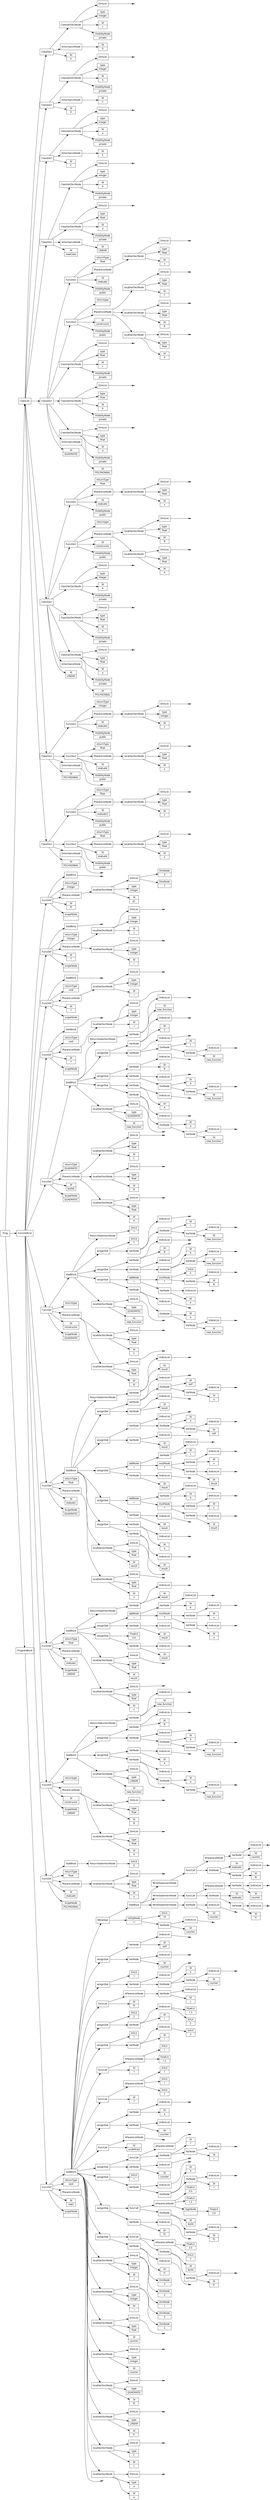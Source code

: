 digraph AST {
node [shape=record];
 node [fontname=Sans];charset="UTF-8" splines=true splines=spline rankdir =LR ordering="out"
0[label="Id|POLYNOMIAL"];
none2[shape="point"];
3[label="InheritanceNode"];
3->none2;
4[label="VisibilityNode|public"];
5[label="Id|evaluate"];
7[label="Id|x"];
8[label="type|float"];
none10[shape="point"];
11[label="DimList"];
11->none10;
12[label="localVarDeclNode"];
12->11;
12->8;
12->7;
13[label="fParamListNode"];
13->12;
14[label="returnType|float"];
15[label="FuncDecl"];
15->14;
15->13;
15->5;
15->4;
16[label="VisibilityNode|public"];
17[label="Id|evaluate2"];
19[label="Id|x"];
20[label="type|float"];
none22[shape="point"];
23[label="DimList"];
23->none22;
24[label="localVarDeclNode"];
24->23;
24->20;
24->19;
25[label="fParamListNode"];
25->24;
26[label="returnType|float"];
27[label="FuncDecl"];
27->26;
27->25;
27->17;
27->16;
28[label="ClassDecl"];
28->27;
28->15;
28->3;
28->0;
29[label="Id|POLYNOMIAL"];
none31[shape="point"];
32[label="InheritanceNode"];
32->none31;
33[label="VisibilityNode|public"];
34[label="Id|evaluate"];
36[label="Id|x"];
37[label="type|float"];
none39[shape="point"];
40[label="DimList"];
40->none39;
41[label="localVarDeclNode"];
41->40;
41->37;
41->36;
42[label="fParamListNode"];
42->41;
43[label="returnType|float"];
44[label="FuncDecl"];
44->43;
44->42;
44->34;
44->33;
45[label="VisibilityNode|public"];
46[label="Id|evaluate"];
48[label="Id|x"];
49[label="type|integer"];
none51[shape="point"];
52[label="DimList"];
52->none51;
53[label="localVarDeclNode"];
53->52;
53->49;
53->48;
54[label="fParamListNode"];
54->53;
55[label="returnType|integer"];
56[label="FuncDecl"];
56->55;
56->54;
56->46;
56->45;
57[label="ClassDecl"];
57->56;
57->44;
57->32;
57->29;
58[label="Id|LINEAR"];
60[label="Id|POLYNOMIAL"];
61[label="InheritanceNode"];
61->60;
62[label="VisibilityNode|private"];
63[label="Id|a"];
64[label="type|float"];
none66[shape="point"];
67[label="DimList"];
67->none66;
68[label="ClassVarDeclNode"];
68->67;
68->64;
68->63;
68->62;
69[label="VisibilityNode|private"];
70[label="Id|b"];
71[label="type|float"];
none73[shape="point"];
74[label="DimList"];
74->none73;
75[label="ClassVarDeclNode"];
75->74;
75->71;
75->70;
75->69;
76[label="VisibilityNode|private"];
77[label="Id|b"];
78[label="type|integer"];
none80[shape="point"];
81[label="DimList"];
81->none80;
82[label="ClassVarDeclNode"];
82->81;
82->78;
82->77;
82->76;
83[label="VisibilityNode|public"];
84[label="Id|constructor"];
86[label="Id|A"];
87[label="type|float"];
none89[shape="point"];
90[label="DimList"];
90->none89;
91[label="localVarDeclNode"];
91->90;
91->87;
91->86;
92[label="Id|B"];
93[label="type|float"];
none95[shape="point"];
96[label="DimList"];
96->none95;
97[label="localVarDeclNode"];
97->96;
97->93;
97->92;
98[label="fParamListNode"];
98->97;
98->91;
99[label="returntype| "];
100[label="FuncDecl"];
100->99;
100->98;
100->84;
100->83;
101[label="VisibilityNode|public"];
102[label="Id|evaluate"];
104[label="Id|x"];
105[label="type|float"];
none107[shape="point"];
108[label="DimList"];
108->none107;
109[label="localVarDeclNode"];
109->108;
109->105;
109->104;
110[label="fParamListNode"];
110->109;
111[label="returnType|float"];
112[label="FuncDecl"];
112->111;
112->110;
112->102;
112->101;
113[label="ClassDecl"];
113->112;
113->100;
113->82;
113->75;
113->68;
113->61;
113->58;
114[label="Id|QUADRATIC"];
116[label="Id|POLYNOMIAL"];
117[label="InheritanceNode"];
117->116;
118[label="VisibilityNode|private"];
119[label="Id|a"];
120[label="type|float"];
none122[shape="point"];
123[label="DimList"];
123->none122;
124[label="ClassVarDeclNode"];
124->123;
124->120;
124->119;
124->118;
125[label="VisibilityNode|private"];
126[label="Id|b"];
127[label="type|float"];
none129[shape="point"];
130[label="DimList"];
130->none129;
131[label="ClassVarDeclNode"];
131->130;
131->127;
131->126;
131->125;
132[label="VisibilityNode|private"];
133[label="Id|c"];
134[label="type|float"];
none136[shape="point"];
137[label="DimList"];
137->none136;
138[label="ClassVarDeclNode"];
138->137;
138->134;
138->133;
138->132;
139[label="VisibilityNode|public"];
140[label="Id|constructor"];
142[label="Id|A"];
143[label="type|float"];
none145[shape="point"];
146[label="DimList"];
146->none145;
147[label="localVarDeclNode"];
147->146;
147->143;
147->142;
148[label="Id|B"];
149[label="type|float"];
none151[shape="point"];
152[label="DimList"];
152->none151;
153[label="localVarDeclNode"];
153->152;
153->149;
153->148;
154[label="Id|C"];
155[label="type|float"];
none157[shape="point"];
158[label="DimList"];
158->none157;
159[label="localVarDeclNode"];
159->158;
159->155;
159->154;
160[label="fParamListNode"];
160->159;
160->153;
160->147;
161[label="returntype| "];
162[label="FuncDecl"];
162->161;
162->160;
162->140;
162->139;
163[label="VisibilityNode|public"];
164[label="Id|evaluate"];
166[label="Id|x"];
167[label="type|float"];
none169[shape="point"];
170[label="DimList"];
170->none169;
171[label="localVarDeclNode"];
171->170;
171->167;
171->166;
172[label="fParamListNode"];
172->171;
173[label="returnType|float"];
174[label="FuncDecl"];
174->173;
174->172;
174->164;
174->163;
175[label="ClassDecl"];
175->174;
175->162;
175->138;
175->131;
175->124;
175->117;
175->114;
176[label="Id|newClass"];
178[label="Id|LINEAR"];
179[label="InheritanceNode"];
179->178;
180[label="VisibilityNode|private"];
181[label="Id|a"];
182[label="type|float"];
none184[shape="point"];
185[label="DimList"];
185->none184;
186[label="ClassVarDeclNode"];
186->185;
186->182;
186->181;
186->180;
187[label="VisibilityNode|private"];
188[label="Id|b"];
189[label="type|integer"];
none191[shape="point"];
192[label="DimList"];
192->none191;
193[label="ClassVarDeclNode"];
193->192;
193->189;
193->188;
193->187;
194[label="ClassDecl"];
194->193;
194->186;
194->179;
194->176;
195[label="Id|C"];
197[label="Id|E"];
198[label="InheritanceNode"];
198->197;
199[label="VisibilityNode|private"];
200[label="Id|a"];
201[label="type|integer"];
none203[shape="point"];
204[label="DimList"];
204->none203;
205[label="ClassVarDeclNode"];
205->204;
205->201;
205->200;
205->199;
206[label="ClassDecl"];
206->205;
206->198;
206->195;
207[label="Id|D"];
209[label="Id|C"];
210[label="InheritanceNode"];
210->209;
211[label="VisibilityNode|private"];
212[label="Id|b"];
213[label="type|integer"];
none215[shape="point"];
216[label="DimList"];
216->none215;
217[label="ClassVarDeclNode"];
217->216;
217->213;
217->212;
217->211;
218[label="ClassDecl"];
218->217;
218->210;
218->207;
219[label="Id|E"];
221[label="Id|D"];
222[label="InheritanceNode"];
222->221;
223[label="VisibilityNode|private"];
224[label="Id|c"];
225[label="type|integer"];
none227[shape="point"];
228[label="DimList"];
228->none227;
229[label="ClassVarDeclNode"];
229->228;
229->225;
229->224;
229->223;
230[label="ClassDecl"];
230->229;
230->222;
230->219;
232[label="Id|evaluate"];
234[label="Id|x"];
235[label="type|float"];
none237[shape="point"];
238[label="DimList"];
238->none237;
239[label="localVarDeclNode"];
239->238;
239->235;
239->234;
240[label="fParamListNode"];
240->239;
241[label="returnType|float"];
243[label="IntLit|0"];
244[label="ReturnStatementNode"];
244->243;
245[label="StatBlock"];
245->244;
246[label="FuncDef"];
231[label="ScopeNode|POLYNOMIAL"];
246->245;
246->241;
246->240;
246->232;
246->231;
248[label="Id|constructor"];
250[label="Id|A"];
251[label="type|float"];
none253[shape="point"];
254[label="DimList"];
254->none253;
255[label="localVarDeclNode"];
255->254;
255->251;
255->250;
256[label="Id|B"];
257[label="type|float"];
none259[shape="point"];
260[label="DimList"];
260->none259;
261[label="localVarDeclNode"];
261->260;
261->257;
261->256;
262[label="fParamListNode"];
262->261;
262->255;
263[label="returntype| "];
265[label="Id|new_function"];
266[label="type|LINEAR"];
none268[shape="point"];
269[label="DimList"];
269->none268;
270[label="localVarDeclNode"];
270->269;
270->266;
270->265;
271[label="Id|new_function"];
none273[shape="point"];
274[label="IndiceList"];
274->none273;
275[label="VarNode"];
275->274;
275->271;
276[label="Id|a"];
277[label="DotNode"];
277->276;
277->275;
none279[shape="point"];
280[label="IndiceList"];
280->none279;
281[label="VarNode"];
281->280;
281->277;
282[label="Id|A"];
none284[shape="point"];
285[label="IndiceList"];
285->none284;
286[label="VarNode"];
286->285;
286->282;
287[label="assignStat"];
287->286;
287->281;
288[label="Id|new_function"];
none290[shape="point"];
291[label="IndiceList"];
291->none290;
292[label="VarNode"];
292->291;
292->288;
293[label="Id|b"];
294[label="DotNode"];
294->293;
294->292;
none296[shape="point"];
297[label="IndiceList"];
297->none296;
298[label="VarNode"];
298->297;
298->294;
299[label="Id|B"];
none301[shape="point"];
302[label="IndiceList"];
302->none301;
303[label="VarNode"];
303->302;
303->299;
304[label="assignStat"];
304->303;
304->298;
305[label="Id|new_function"];
none307[shape="point"];
308[label="IndiceList"];
308->none307;
309[label="VarNode"];
309->308;
309->305;
310[label="ReturnStatementNode"];
310->309;
311[label="StatBlock"];
311->310;
311->304;
311->287;
311->270;
312[label="FuncDef"];
247[label="ScopeNode|LINEAR"];
312->311;
312->263;
312->262;
312->248;
312->247;
314[label="Id|evaluate"];
316[label="Id|x"];
317[label="type|float"];
none319[shape="point"];
320[label="DimList"];
320->none319;
321[label="localVarDeclNode"];
321->320;
321->317;
321->316;
322[label="fParamListNode"];
322->321;
323[label="returnType|float"];
325[label="Id|result"];
326[label="type|float"];
none328[shape="point"];
329[label="DimList"];
329->none328;
330[label="localVarDeclNode"];
330->329;
330->326;
330->325;
331[label="Id|result"];
none333[shape="point"];
334[label="IndiceList"];
334->none333;
335[label="VarNode"];
335->334;
335->331;
336[label="FloatLit|0.0"];
337[label="assignStat"];
337->336;
337->335;
338[label="Id|result"];
none340[shape="point"];
341[label="IndiceList"];
341->none340;
342[label="VarNode"];
342->341;
342->338;
343[label="Id|a"];
none345[shape="point"];
346[label="IndiceList"];
346->none345;
347[label="VarNode"];
347->346;
347->343;
348[label="multNode|*"];
349[label="Id|x"];
none351[shape="point"];
352[label="IndiceList"];
352->none351;
353[label="VarNode"];
353->352;
353->349;
348->353;
348->347;
354[label="addNode|+"];
355[label="Id|b"];
none357[shape="point"];
358[label="IndiceList"];
358->none357;
359[label="VarNode"];
359->358;
359->355;
354->359;
354->348;
360[label="assignStat"];
360->354;
360->342;
361[label="Id|result"];
none363[shape="point"];
364[label="IndiceList"];
364->none363;
365[label="VarNode"];
365->364;
365->361;
366[label="ReturnStatementNode"];
366->365;
367[label="StatBlock"];
367->366;
367->360;
367->337;
367->330;
368[label="FuncDef"];
313[label="ScopeNode|LINEAR"];
368->367;
368->323;
368->322;
368->314;
368->313;
370[label="Id|evaluate"];
372[label="Id|x"];
373[label="type|float"];
none375[shape="point"];
376[label="DimList"];
376->none375;
377[label="localVarDeclNode"];
377->376;
377->373;
377->372;
378[label="fParamListNode"];
378->377;
379[label="returnType|float"];
381[label="Id|result"];
382[label="type|float"];
none384[shape="point"];
385[label="DimList"];
385->none384;
386[label="localVarDeclNode"];
386->385;
386->382;
386->381;
387[label="Id|result"];
none389[shape="point"];
390[label="IndiceList"];
390->none389;
391[label="VarNode"];
391->390;
391->387;
392[label="Id|a"];
none394[shape="point"];
395[label="IndiceList"];
395->none394;
396[label="VarNode"];
396->395;
396->392;
397[label="assignStat"];
397->396;
397->391;
398[label="Id|result"];
none400[shape="point"];
401[label="IndiceList"];
401->none400;
402[label="VarNode"];
402->401;
402->398;
403[label="Id|result"];
none405[shape="point"];
406[label="IndiceList"];
406->none405;
407[label="VarNode"];
407->406;
407->403;
408[label="multNode|*"];
409[label="Id|x"];
none411[shape="point"];
412[label="IndiceList"];
412->none411;
413[label="VarNode"];
413->412;
413->409;
408->413;
408->407;
414[label="addNode|+"];
415[label="Id|b"];
none417[shape="point"];
418[label="IndiceList"];
418->none417;
419[label="VarNode"];
419->418;
419->415;
414->419;
414->408;
420[label="assignStat"];
420->414;
420->402;
421[label="Id|result"];
none423[shape="point"];
424[label="IndiceList"];
424->none423;
425[label="VarNode"];
425->424;
425->421;
426[label="Id|result"];
none428[shape="point"];
429[label="IndiceList"];
429->none428;
430[label="VarNode"];
430->429;
430->426;
431[label="multNode|*"];
432[label="Id|x"];
none434[shape="point"];
435[label="IndiceList"];
435->none434;
436[label="VarNode"];
436->435;
436->432;
431->436;
431->430;
437[label="addNode|+"];
438[label="Id|c"];
none440[shape="point"];
441[label="IndiceList"];
441->none440;
442[label="VarNode"];
442->441;
442->438;
437->442;
437->431;
443[label="assignStat"];
443->437;
443->425;
444[label="Id|result"];
none446[shape="point"];
447[label="IndiceList"];
447->none446;
448[label="VarNode"];
448->447;
448->444;
449[label="Id|self"];
none451[shape="point"];
452[label="IndiceList"];
452->none451;
453[label="VarNode"];
453->452;
453->449;
454[label="Id|a"];
455[label="DotNode"];
455->454;
455->453;
none457[shape="point"];
458[label="IndiceList"];
458->none457;
459[label="VarNode"];
459->458;
459->455;
460[label="assignStat"];
460->459;
460->448;
461[label="Id|result"];
none463[shape="point"];
464[label="IndiceList"];
464->none463;
465[label="VarNode"];
465->464;
465->461;
466[label="Id|a"];
none468[shape="point"];
469[label="IndiceList"];
469->none468;
470[label="VarNode"];
470->469;
470->466;
471[label="Id|self"];
472[label="DotNode"];
472->471;
472->470;
none474[shape="point"];
475[label="IndiceList"];
475->none474;
476[label="VarNode"];
476->475;
476->472;
477[label="assignStat"];
477->476;
477->465;
478[label="Id|result"];
none480[shape="point"];
481[label="IndiceList"];
481->none480;
482[label="VarNode"];
482->481;
482->478;
483[label="ReturnStatementNode"];
483->482;
484[label="StatBlock"];
484->483;
484->477;
484->460;
484->443;
484->420;
484->397;
484->386;
485[label="FuncDef"];
369[label="ScopeNode|QUADRATIC"];
485->484;
485->379;
485->378;
485->370;
485->369;
487[label="Id|constructor"];
489[label="Id|B"];
490[label="type|float"];
none492[shape="point"];
493[label="DimList"];
493->none492;
494[label="localVarDeclNode"];
494->493;
494->490;
494->489;
495[label="Id|C"];
496[label="type|float"];
none498[shape="point"];
499[label="DimList"];
499->none498;
500[label="localVarDeclNode"];
500->499;
500->496;
500->495;
501[label="fParamListNode"];
501->500;
501->494;
502[label="returntype| "];
504[label="Id|new_function"];
505[label="type|QUADRATIC"];
none507[shape="point"];
508[label="DimList"];
508->none507;
509[label="localVarDeclNode"];
509->508;
509->505;
509->504;
510[label="Id|new_function"];
none512[shape="point"];
513[label="IndiceList"];
513->none512;
514[label="VarNode"];
514->513;
514->510;
515[label="Id|a"];
516[label="DotNode"];
516->515;
516->514;
none518[shape="point"];
519[label="IndiceList"];
519->none518;
520[label="VarNode"];
520->519;
520->516;
521[label="Id|A"];
none523[shape="point"];
524[label="IndiceList"];
524->none523;
525[label="VarNode"];
525->524;
525->521;
526[label="addNode|+"];
527[label="Id|B"];
none529[shape="point"];
530[label="IndiceList"];
530->none529;
531[label="VarNode"];
531->530;
531->527;
532[label="multNode|*"];
533[label="IntLit|3"];
532->533;
532->531;
526->532;
526->525;
534[label="assignStat"];
534->526;
534->520;
535[label="Id|new_function"];
none537[shape="point"];
538[label="IndiceList"];
538->none537;
539[label="VarNode"];
539->538;
539->535;
540[label="Id|b"];
541[label="DotNode"];
541->540;
541->539;
none543[shape="point"];
544[label="IndiceList"];
544->none543;
545[label="VarNode"];
545->544;
545->541;
546[label="Id|B"];
none548[shape="point"];
549[label="IndiceList"];
549->none548;
550[label="VarNode"];
550->549;
550->546;
551[label="assignStat"];
551->550;
551->545;
552[label="Id|new_function"];
none554[shape="point"];
555[label="IndiceList"];
555->none554;
556[label="VarNode"];
556->555;
556->552;
557[label="Id|c"];
558[label="DotNode"];
558->557;
558->556;
none560[shape="point"];
561[label="IndiceList"];
561->none560;
562[label="VarNode"];
562->561;
562->558;
563[label="IntLit|1"];
564[label="assignStat"];
564->563;
564->562;
565[label="IntLit|1"];
566[label="ReturnStatementNode"];
566->565;
567[label="StatBlock"];
567->566;
567->564;
567->551;
567->534;
567->509;
568[label="FuncDef"];
486[label="ScopeNode|QUADRATIC"];
568->567;
568->502;
568->501;
568->487;
568->486;
570[label="Id|build2"];
572[label="Id|A"];
573[label="type|float"];
none575[shape="point"];
576[label="DimList"];
576->none575;
577[label="localVarDeclNode"];
577->576;
577->573;
577->572;
578[label="Id|B"];
579[label="type|float"];
none581[shape="point"];
582[label="DimList"];
582->none581;
583[label="localVarDeclNode"];
583->582;
583->579;
583->578;
584[label="Id|C"];
585[label="type|float"];
none587[shape="point"];
588[label="DimList"];
588->none587;
589[label="localVarDeclNode"];
589->588;
589->585;
589->584;
590[label="fParamListNode"];
590->589;
590->583;
590->577;
591[label="returnType|QUADRATIC"];
593[label="Id|new_function"];
594[label="type|QUADRATIC"];
none596[shape="point"];
597[label="DimList"];
597->none596;
598[label="localVarDeclNode"];
598->597;
598->594;
598->593;
599[label="Id|new_function"];
none601[shape="point"];
602[label="IndiceList"];
602->none601;
603[label="VarNode"];
603->602;
603->599;
604[label="Id|a"];
605[label="DotNode"];
605->604;
605->603;
none607[shape="point"];
608[label="IndiceList"];
608->none607;
609[label="VarNode"];
609->608;
609->605;
610[label="Id|A"];
none612[shape="point"];
613[label="IndiceList"];
613->none612;
614[label="VarNode"];
614->613;
614->610;
615[label="assignStat"];
615->614;
615->609;
616[label="Id|new_function"];
none618[shape="point"];
619[label="IndiceList"];
619->none618;
620[label="VarNode"];
620->619;
620->616;
621[label="Id|b"];
622[label="DotNode"];
622->621;
622->620;
none624[shape="point"];
625[label="IndiceList"];
625->none624;
626[label="VarNode"];
626->625;
626->622;
627[label="Id|B"];
none629[shape="point"];
630[label="IndiceList"];
630->none629;
631[label="VarNode"];
631->630;
631->627;
632[label="assignStat"];
632->631;
632->626;
633[label="Id|new_function"];
none635[shape="point"];
636[label="IndiceList"];
636->none635;
637[label="VarNode"];
637->636;
637->633;
638[label="Id|c"];
639[label="DotNode"];
639->638;
639->637;
none641[shape="point"];
642[label="IndiceList"];
642->none641;
643[label="VarNode"];
643->642;
643->639;
644[label="Id|C"];
none646[shape="point"];
647[label="IndiceList"];
647->none646;
648[label="VarNode"];
648->647;
648->644;
649[label="assignStat"];
649->648;
649->643;
650[label="Id|new_function"];
none652[shape="point"];
653[label="IndiceList"];
653->none652;
654[label="VarNode"];
654->653;
654->650;
655[label="ReturnStatementNode"];
655->654;
656[label="StatBlock"];
656->655;
656->649;
656->632;
656->615;
656->598;
657[label="FuncDef"];
569[label="ScopeNode|QUADRATIC"];
657->656;
657->591;
657->590;
657->570;
657->569;
659[label="scopeNode| "];
661[label="Id|i"];
662[label="type|integer"];
none664[shape="point"];
665[label="DimList"];
665->none664;
666[label="localVarDeclNode"];
666->665;
666->662;
666->661;
667[label="fParamListNode"];
667->666;
668[label="returnType|void"];
none670[shape="point"];
671[label="StatBlock"];
671->none670;
672[label="FuncDef"];
658[label="Id|f"];
672->671;
672->668;
672->667;
672->658;
672->659;
674[label="scopeNode| "];
676[label="Id|i"];
677[label="type|integer"];
none679[shape="point"];
680[label="DimList"];
680->none679;
681[label="localVarDeclNode"];
681->680;
681->677;
681->676;
682[label="fParamListNode"];
682->681;
683[label="returnType|void"];
none685[shape="point"];
686[label="StatBlock"];
686->none685;
687[label="FuncDef"];
673[label="Id|f"];
687->686;
687->683;
687->682;
687->673;
687->674;
689[label="scopeNode| "];
691[label="Id|i"];
692[label="type|integer"];
none694[shape="point"];
695[label="DimList"];
695->none694;
696[label="localVarDeclNode"];
696->695;
696->692;
696->691;
697[label="Id|j"];
698[label="type|integer"];
none700[shape="point"];
701[label="DimList"];
701->none700;
702[label="localVarDeclNode"];
702->701;
702->698;
702->697;
703[label="fParamListNode"];
703->702;
703->696;
704[label="returnType|integer"];
none706[shape="point"];
707[label="StatBlock"];
707->none706;
708[label="FuncDef"];
688[label="Id|f"];
708->707;
708->704;
708->703;
708->688;
708->689;
710[label="scopeNode| "];
712[label="Id|p1"];
713[label="type|integer"];
715[label="DimNode|2"];
716[label="DimNode|3"];
717[label="DimList"];
717->716;
717->715;
718[label="localVarDeclNode"];
718->717;
718->713;
718->712;
719[label="fParamListNode"];
719->718;
720[label="returnType|integer"];
none722[shape="point"];
723[label="StatBlock"];
723->none722;
724[label="FuncDef"];
709[label="Id|f3"];
724->723;
724->720;
724->719;
724->709;
724->710;
726[label="scopeNode| "];
none728[shape="point"];
729[label="fParamListNode"];
729->none728;
730[label="returnType|void"];
732[label="Id|a"];
733[label="type|a"];
none735[shape="point"];
736[label="DimList"];
736->none735;
737[label="localVarDeclNode"];
737->736;
737->733;
737->732;
738[label="Id|c"];
739[label="type|C"];
none741[shape="point"];
742[label="DimList"];
742->none741;
743[label="localVarDeclNode"];
743->742;
743->739;
743->738;
744[label="Id|f1"];
745[label="type|LINEAR"];
none747[shape="point"];
748[label="DimList"];
748->none747;
749[label="localVarDeclNode"];
749->748;
749->745;
749->744;
750[label="Id|f2"];
751[label="type|QUADRATIC"];
none753[shape="point"];
754[label="DimList"];
754->none753;
755[label="localVarDeclNode"];
755->754;
755->751;
755->750;
756[label="Id|counter"];
757[label="type|integer"];
none759[shape="point"];
760[label="DimList"];
760->none759;
761[label="localVarDeclNode"];
761->760;
761->757;
761->756;
762[label="Id|counter"];
763[label="type|float"];
none765[shape="point"];
766[label="DimList"];
766->none765;
767[label="localVarDeclNode"];
767->766;
767->763;
767->762;
768[label="Id|i"];
769[label="type|integer"];
771[label="DimNode|2"];
772[label="DimNode|3"];
773[label="DimList"];
773->772;
773->771;
774[label="localVarDeclNode"];
774->773;
774->769;
774->768;
775[label="Id|j"];
776[label="type|integer"];
778[label="DimNode|1"];
779[label="DimNode|2"];
780[label="DimNode|3"];
781[label="DimList"];
781->780;
781->779;
781->778;
782[label="localVarDeclNode"];
782->781;
782->776;
782->775;
783[label="Id|f1"];
none785[shape="point"];
786[label="IndiceList"];
786->none785;
787[label="VarNode"];
787->786;
787->783;
788[label="Id|f1"];
none790[shape="point"];
791[label="IndiceList"];
791->none790;
792[label="VarNode"];
792->791;
792->788;
793[label="Id|build"];
794[label="DotNode"];
794->793;
794->792;
796[label="IntLit|2"];
797[label="FloatLit|3.5"];
798[label="AParamListNode"];
798->797;
798->796;
799[label="funcCall"];
799->798;
799->794;
800[label="assignStat"];
800->799;
800->787;
801[label="Id|f2"];
none803[shape="point"];
804[label="IndiceList"];
804->none803;
805[label="VarNode"];
805->804;
805->801;
806[label="Id|f2"];
none808[shape="point"];
809[label="IndiceList"];
809->none808;
810[label="VarNode"];
810->809;
810->806;
811[label="Id|build"];
812[label="DotNode"];
812->811;
812->810;
814[label="SignNode|-"];
815[label="FloatLit|2.0"];
814->815;
816[label="FloatLit|1.0"];
817[label="FloatLit|0.0"];
818[label="AParamListNode"];
818->817;
818->816;
818->814;
819[label="funcCall"];
819->818;
819->812;
820[label="assignStat"];
820->819;
820->805;
821[label="Id|c"];
none823[shape="point"];
824[label="IndiceList"];
824->none823;
825[label="VarNode"];
825->824;
825->821;
826[label="Id|b"];
827[label="DotNode"];
827->826;
827->825;
none829[shape="point"];
830[label="IndiceList"];
830->none829;
831[label="VarNode"];
831->830;
831->827;
832[label="IntLit|1"];
833[label="assignStat"];
833->832;
833->831;
834[label="Id|counter"];
none836[shape="point"];
837[label="IndiceList"];
837->none836;
838[label="VarNode"];
838->837;
838->834;
839[label="Id|c"];
none841[shape="point"];
842[label="IndiceList"];
842->none841;
843[label="VarNode"];
843->842;
843->839;
844[label="Id|f"];
845[label="DotNode"];
845->844;
845->843;
none847[shape="point"];
848[label="AParamListNode"];
848->none847;
849[label="funcCall"];
849->848;
849->845;
850[label="assignStat"];
850->849;
850->838;
851[label="Id|undefined"];
none853[shape="point"];
854[label="AParamListNode"];
854->none853;
855[label="funcCall"];
855->854;
855->851;
856[label="Id|counter"];
none858[shape="point"];
859[label="IndiceList"];
859->none858;
860[label="VarNode"];
860->859;
860->856;
861[label="Id|a"];
none863[shape="point"];
864[label="IndiceList"];
864->none863;
865[label="VarNode"];
865->864;
865->861;
866[label="assignStat"];
866->865;
866->860;
867[label="Id|f"];
869[label="IntLit|1"];
870[label="IntLit|1"];
871[label="IntLit|1"];
872[label="AParamListNode"];
872->871;
872->870;
872->869;
873[label="funcCall"];
873->872;
873->867;
874[label="Id|f"];
876[label="FloatLit|1.2"];
877[label="IntLit|1"];
878[label="AParamListNode"];
878->877;
878->876;
879[label="funcCall"];
879->878;
879->874;
880[label="Id|i"];
882[label="IntLit|2"];
883[label="IndiceList"];
883->882;
884[label="VarNode"];
884->883;
884->880;
885[label="IntLit|1"];
886[label="assignStat"];
886->885;
886->884;
887[label="Id|i"];
889[label="IntLit|2"];
890[label="FloatLit|1.3"];
891[label="IndiceList"];
891->890;
891->889;
892[label="VarNode"];
892->891;
892->887;
893[label="IntLit|2"];
894[label="assignStat"];
894->893;
894->892;
895[label="Id|f3"];
897[label="Id|j"];
none899[shape="point"];
900[label="IndiceList"];
900->none899;
901[label="VarNode"];
901->900;
901->897;
902[label="AParamListNode"];
902->901;
903[label="funcCall"];
903->902;
903->895;
904[label="Id|counter"];
none906[shape="point"];
907[label="IndiceList"];
907->none906;
908[label="VarNode"];
908->907;
908->904;
909[label="Id|x"];
910[label="DotNode"];
910->909;
910->908;
none912[shape="point"];
913[label="IndiceList"];
913->none912;
914[label="VarNode"];
914->913;
914->910;
915[label="IntLit|1"];
916[label="assignStat"];
916->915;
916->914;
917[label="Id|counter"];
none919[shape="point"];
920[label="IndiceList"];
920->none919;
921[label="VarNode"];
921->920;
921->917;
922[label="Id|self"];
none924[shape="point"];
925[label="IndiceList"];
925->none924;
926[label="VarNode"];
926->925;
926->922;
927[label="assignStat"];
927->926;
927->921;
928[label="Id|counter"];
none930[shape="point"];
931[label="IndiceList"];
931->none930;
932[label="VarNode"];
932->931;
932->928;
933[label="relOpNode|\<="];
934[label="IntLit|10"];
933->934;
933->932;
936[label="Id|counter"];
none938[shape="point"];
939[label="IndiceList"];
939->none938;
940[label="VarNode"];
940->939;
940->936;
941[label="WriteStatementNode"];
941->940;
942[label="Id|f1"];
none944[shape="point"];
945[label="IndiceList"];
945->none944;
946[label="VarNode"];
946->945;
946->942;
947[label="Id|evaluate"];
948[label="DotNode"];
948->947;
948->946;
950[label="Id|counter"];
none952[shape="point"];
953[label="IndiceList"];
953->none952;
954[label="VarNode"];
954->953;
954->950;
955[label="AParamListNode"];
955->954;
956[label="funcCall"];
956->955;
956->948;
957[label="WriteStatementNode"];
957->956;
958[label="Id|f2"];
none960[shape="point"];
961[label="IndiceList"];
961->none960;
962[label="VarNode"];
962->961;
962->958;
963[label="Id|evaluate"];
964[label="DotNode"];
964->963;
964->962;
966[label="Id|counter"];
none968[shape="point"];
969[label="IndiceList"];
969->none968;
970[label="VarNode"];
970->969;
970->966;
971[label="AParamListNode"];
971->970;
972[label="funcCall"];
972->971;
972->964;
973[label="WriteStatementNode"];
973->972;
974[label="StatBlock"];
974->973;
974->957;
974->941;
975[label="WhileStat"];
975->974;
975->933;
976[label="StatBlock"];
976->975;
976->927;
976->916;
976->903;
976->894;
976->886;
976->879;
976->873;
976->866;
976->855;
976->850;
976->833;
976->820;
976->800;
976->782;
976->774;
976->767;
976->761;
976->755;
976->749;
976->743;
976->737;
977[label="FuncDef"];
725[label="Id|main"];
977->976;
977->730;
977->729;
977->725;
977->726;
978[label="ClassList"];
979[label="FuncDeflList"];
980[label="Prog"];
981[label="ProgramBlock"];
981->977;
979->724;
979->708;
979->687;
979->672;
979->657;
979->568;
979->485;
979->368;
979->312;
979->246;
978->230;
978->218;
978->206;
978->194;
978->175;
978->113;
978->57;
978->28;
980->978;
980->979;
980->981;
}